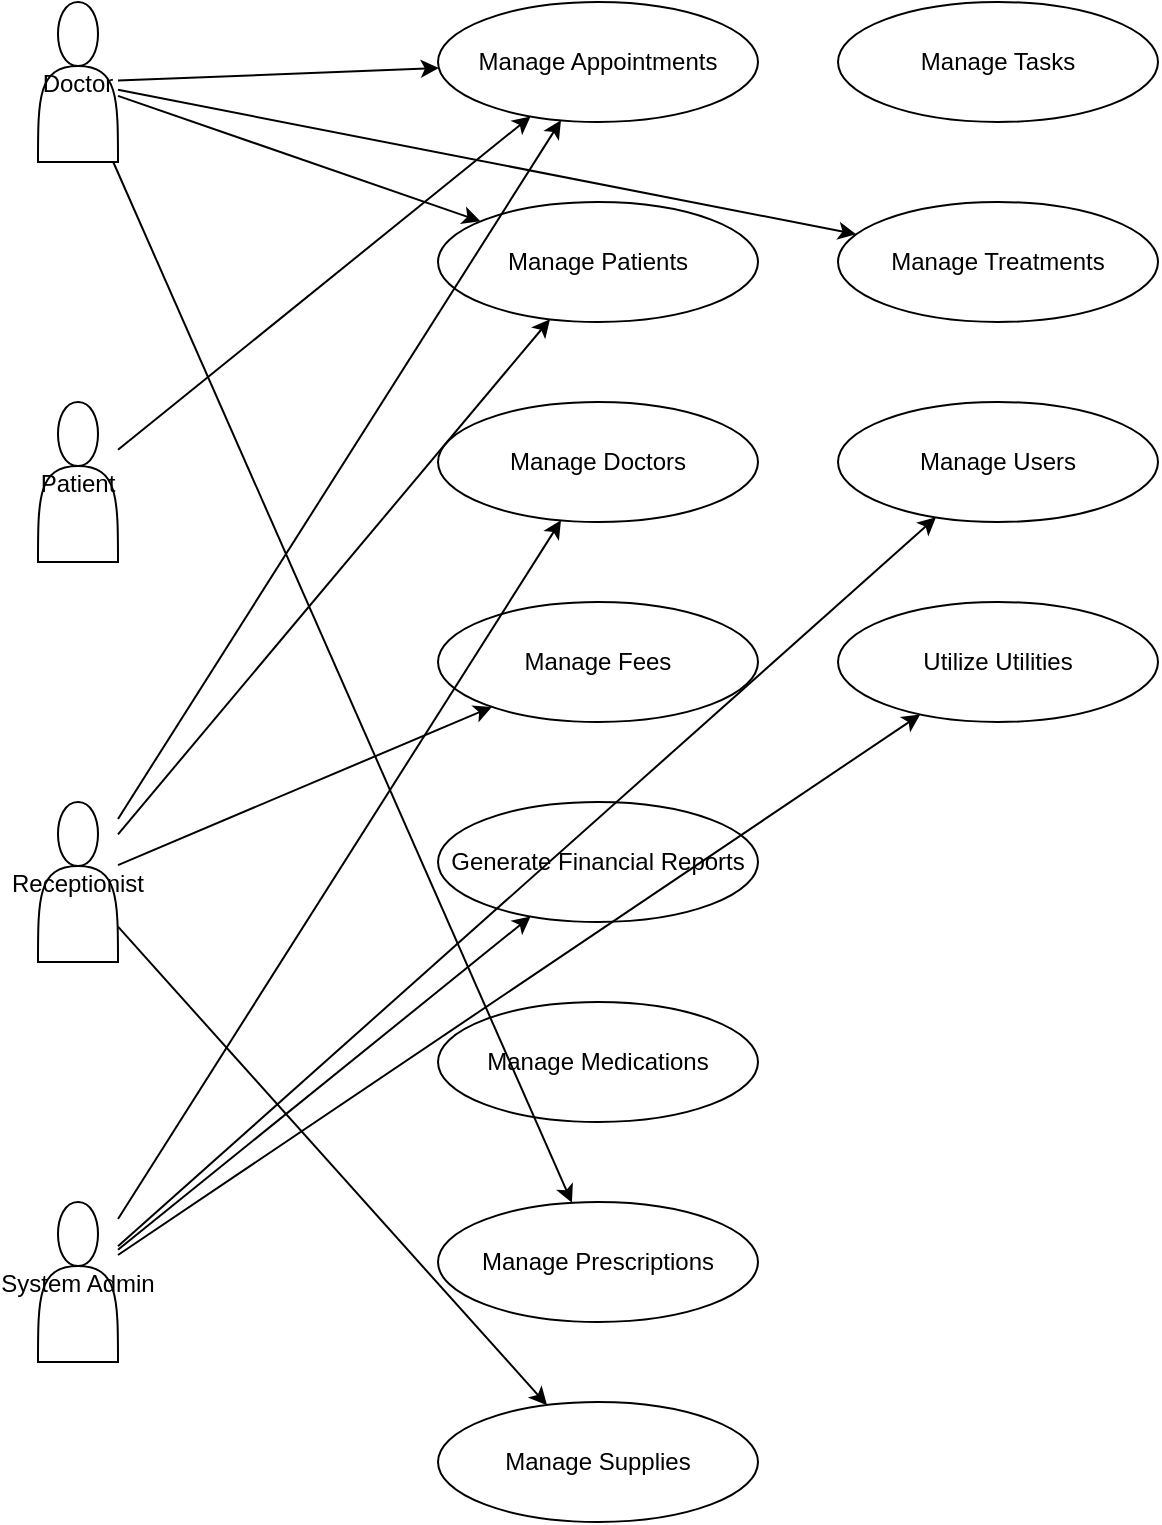 <mxfile>
  <diagram name="Use Case Diagram">
    <mxGraphModel dx="1138" dy="435" grid="1" gridSize="10" guides="1" tooltips="1" connect="1" arrows="1" fold="1" page="1" pageScale="1" pageWidth="827" pageHeight="1169" math="0" shadow="0">
      <root>
        <mxCell id="0"/>
        <mxCell id="1" parent="0"/>
        
        <!-- Actors -->
        <mxCell id="2" value="Doctor" style="shape=actor" vertex="1" parent="1">
          <mxGeometry x="50" y="100" width="40" height="80" as="geometry"/>
        </mxCell>
        <mxCell id="3" value="Patient" style="shape=actor" vertex="1" parent="1">
          <mxGeometry x="50" y="300" width="40" height="80" as="geometry"/>
        </mxCell>
        <mxCell id="4" value="Receptionist" style="shape=actor" vertex="1" parent="1">
          <mxGeometry x="50" y="500" width="40" height="80" as="geometry"/>
        </mxCell>
        <mxCell id="5" value="System Admin" style="shape=actor" vertex="1" parent="1">
          <mxGeometry x="50" y="700" width="40" height="80" as="geometry"/>
        </mxCell>
        
        <!-- Use Cases -->
        <mxCell id="6" value="Manage Appointments" style="ellipse;whiteSpace=wrap;html=1;" vertex="1" parent="1">
          <mxGeometry x="250" y="100" width="160" height="60" as="geometry"/>
        </mxCell>
        <mxCell id="7" value="Manage Patients" style="ellipse;whiteSpace=wrap;html=1;" vertex="1" parent="1">
          <mxGeometry x="250" y="200" width="160" height="60" as="geometry"/>
        </mxCell>
        <mxCell id="8" value="Manage Doctors" style="ellipse;whiteSpace=wrap;html=1;" vertex="1" parent="1">
          <mxGeometry x="250" y="300" width="160" height="60" as="geometry"/>
        </mxCell>
        <mxCell id="9" value="Manage Fees" style="ellipse;whiteSpace=wrap;html=1;" vertex="1" parent="1">
          <mxGeometry x="250" y="400" width="160" height="60" as="geometry"/>
        </mxCell>
        <mxCell id="10" value="Generate Financial Reports" style="ellipse;whiteSpace=wrap;html=1;" vertex="1" parent="1">
          <mxGeometry x="250" y="500" width="160" height="60" as="geometry"/>
        </mxCell>
        <mxCell id="11" value="Manage Medications" style="ellipse;whiteSpace=wrap;html=1;" vertex="1" parent="1">
          <mxGeometry x="250" y="600" width="160" height="60" as="geometry"/>
        </mxCell>
        <mxCell id="12" value="Manage Prescriptions" style="ellipse;whiteSpace=wrap;html=1;" vertex="1" parent="1">
          <mxGeometry x="250" y="700" width="160" height="60" as="geometry"/>
        </mxCell>
        <mxCell id="13" value="Manage Supplies" style="ellipse;whiteSpace=wrap;html=1;" vertex="1" parent="1">
          <mxGeometry x="250" y="800" width="160" height="60" as="geometry"/>
        </mxCell>
        <mxCell id="14" value="Manage Tasks" style="ellipse;whiteSpace=wrap;html=1;" vertex="1" parent="1">
          <mxGeometry x="450" y="100" width="160" height="60" as="geometry"/>
        </mxCell>
        <mxCell id="15" value="Manage Treatments" style="ellipse;whiteSpace=wrap;html=1;" vertex="1" parent="1">
          <mxGeometry x="450" y="200" width="160" height="60" as="geometry"/>
        </mxCell>
        <mxCell id="16" value="Manage Users" style="ellipse;whiteSpace=wrap;html=1;" vertex="1" parent="1">
          <mxGeometry x="450" y="300" width="160" height="60" as="geometry"/>
        </mxCell>
        <mxCell id="17" value="Utilize Utilities" style="ellipse;whiteSpace=wrap;html=1;" vertex="1" parent="1">
          <mxGeometry x="450" y="400" width="160" height="60" as="geometry"/>
        </mxCell>
        
        <!-- Associations -->
        <mxCell id="18" edge="1" parent="1" source="2" target="6">
          <mxGeometry relative="1" as="geometry"/>
        </mxCell>
        <mxCell id="19" edge="1" parent="1" source="2" target="7">
          <mxGeometry relative="1" as="geometry"/>
        </mxCell>
        <mxCell id="20" edge="1" parent="1" source="2" target="12">
          <mxGeometry relative="1" as="geometry"/>
        </mxCell>
        <mxCell id="21" edge="1" parent="1" source="2" target="15">
          <mxGeometry relative="1" as="geometry"/>
        </mxCell>
        <mxCell id="22" edge="1" parent="1" source="3" target="6">
          <mxGeometry relative="1" as="geometry"/>
        </mxCell>
        <mxCell id="23" edge="1" parent="1" source="4" target="7">
          <mxGeometry relative="1" as="geometry"/>
        </mxCell>
        <mxCell id="24" edge="1" parent="1" source="4" target="6">
          <mxGeometry relative="1" as="geometry"/>
        </mxCell>
        <mxCell id="25" edge="1" parent="1" source="4" target="9">
          <mxGeometry relative="1" as="geometry"/>
        </mxCell>
        <mxCell id="26" edge="1" parent="1" source="4" target="13">
          <mxGeometry relative="1" as="geometry"/>
        </mxCell>
        <mxCell id="27" edge="1" parent="1" source="5" target="8">
          <mxGeometry relative="1" as="geometry"/>
        </mxCell>
        <mxCell id="28" edge="1" parent="1" source="5" target="16">
          <mxGeometry relative="1" as="geometry"/>
        </mxCell>
        <mxCell id="29" edge="1" parent="1" source="5" target="10">
          <mxGeometry relative="1" as="geometry"/>
        </mxCell>
        <mxCell id="30" edge="1" parent="1" source="5" target="17">
          <mxGeometry relative="1" as="geometry"/>
        </mxCell>
      </root>
    </mxGraphModel>
  </diagram>
</mxfile>
